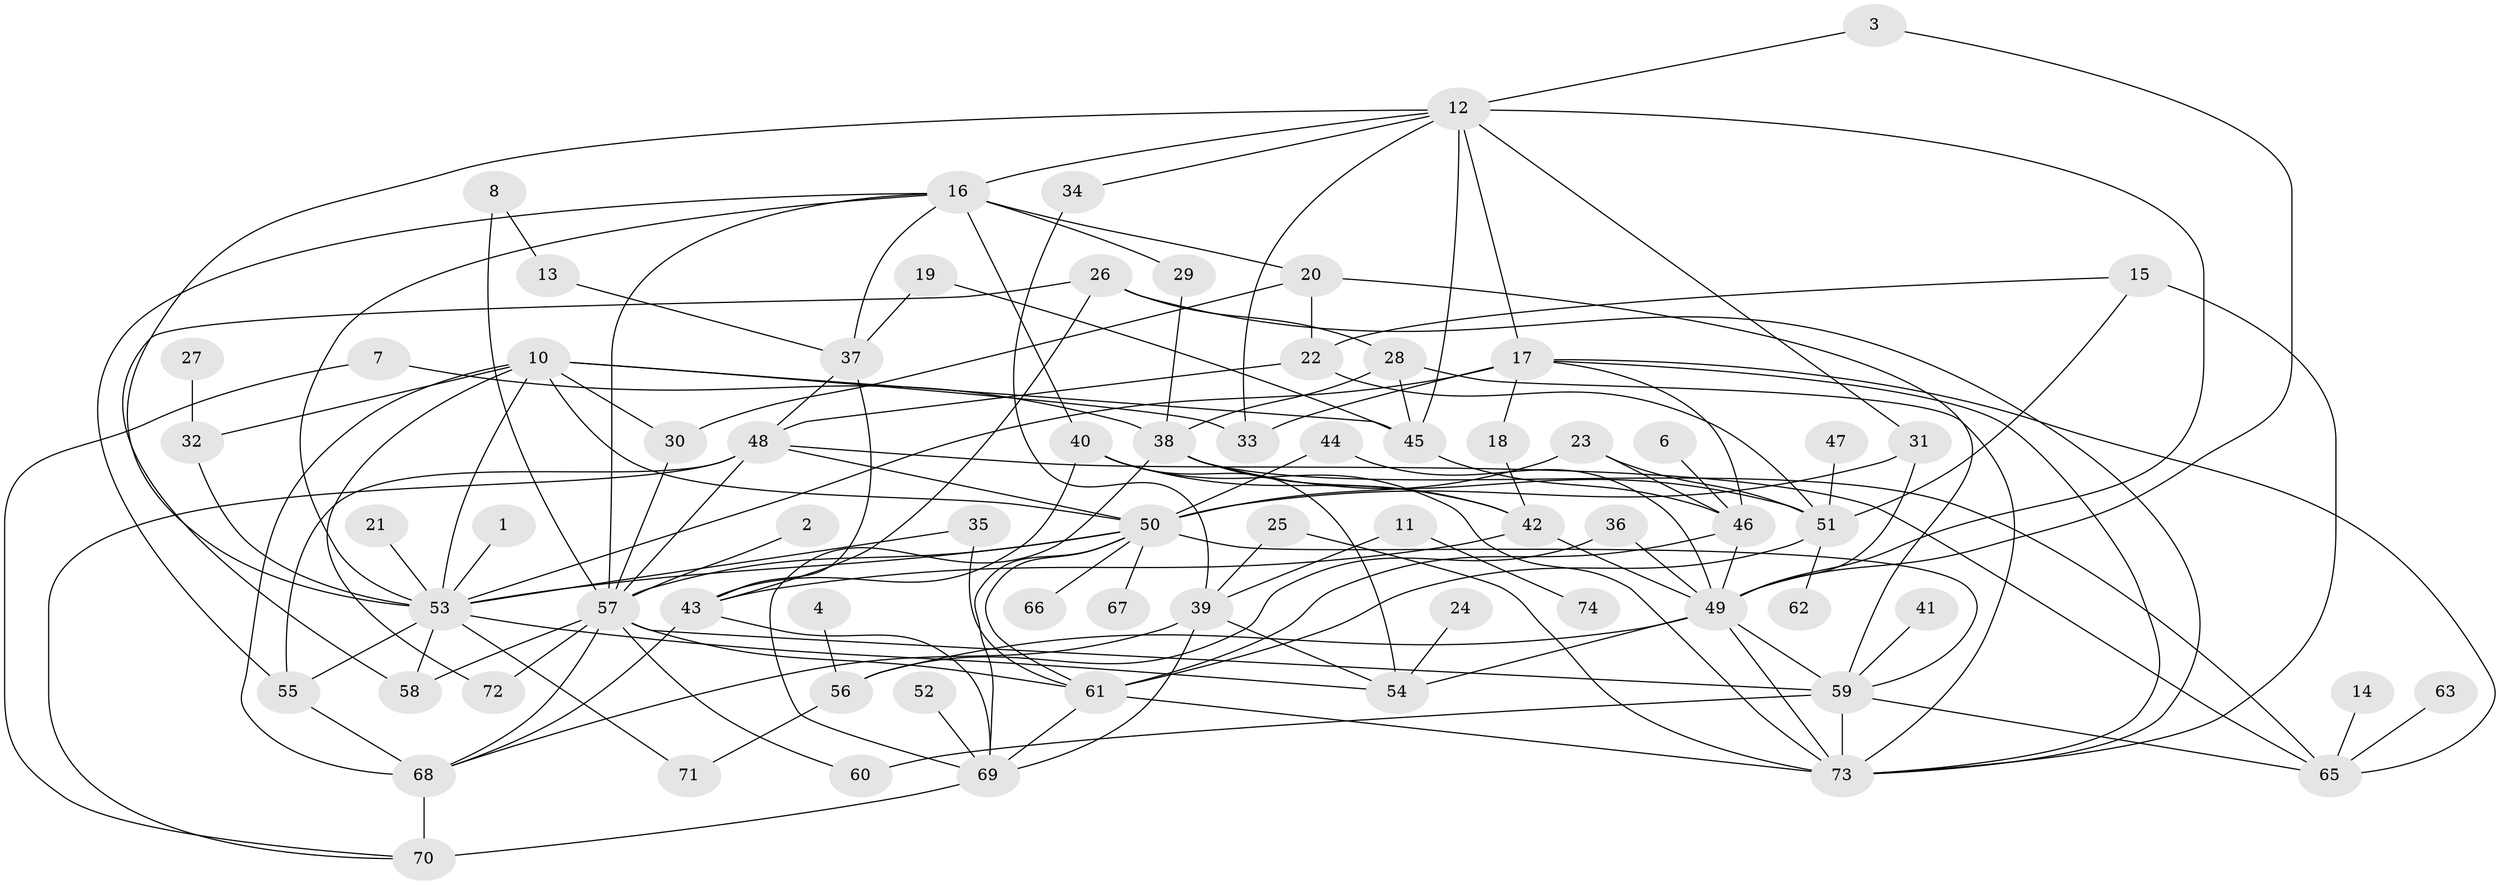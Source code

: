 // original degree distribution, {4: 0.16216216216216217, 1: 0.1554054054054054, 2: 0.2972972972972973, 5: 0.14189189189189189, 6: 0.060810810810810814, 3: 0.1554054054054054, 0: 0.02027027027027027, 7: 0.006756756756756757}
// Generated by graph-tools (version 1.1) at 2025/25/03/09/25 03:25:19]
// undirected, 71 vertices, 142 edges
graph export_dot {
graph [start="1"]
  node [color=gray90,style=filled];
  1;
  2;
  3;
  4;
  6;
  7;
  8;
  10;
  11;
  12;
  13;
  14;
  15;
  16;
  17;
  18;
  19;
  20;
  21;
  22;
  23;
  24;
  25;
  26;
  27;
  28;
  29;
  30;
  31;
  32;
  33;
  34;
  35;
  36;
  37;
  38;
  39;
  40;
  41;
  42;
  43;
  44;
  45;
  46;
  47;
  48;
  49;
  50;
  51;
  52;
  53;
  54;
  55;
  56;
  57;
  58;
  59;
  60;
  61;
  62;
  63;
  65;
  66;
  67;
  68;
  69;
  70;
  71;
  72;
  73;
  74;
  1 -- 53 [weight=1.0];
  2 -- 57 [weight=1.0];
  3 -- 12 [weight=1.0];
  3 -- 49 [weight=1.0];
  4 -- 56 [weight=1.0];
  6 -- 46 [weight=1.0];
  7 -- 38 [weight=1.0];
  7 -- 70 [weight=1.0];
  8 -- 13 [weight=1.0];
  8 -- 57 [weight=1.0];
  10 -- 30 [weight=1.0];
  10 -- 32 [weight=1.0];
  10 -- 33 [weight=1.0];
  10 -- 45 [weight=1.0];
  10 -- 50 [weight=1.0];
  10 -- 53 [weight=1.0];
  10 -- 68 [weight=1.0];
  10 -- 72 [weight=1.0];
  11 -- 39 [weight=1.0];
  11 -- 74 [weight=1.0];
  12 -- 16 [weight=1.0];
  12 -- 17 [weight=1.0];
  12 -- 31 [weight=1.0];
  12 -- 33 [weight=1.0];
  12 -- 34 [weight=1.0];
  12 -- 45 [weight=1.0];
  12 -- 49 [weight=1.0];
  12 -- 53 [weight=1.0];
  13 -- 37 [weight=1.0];
  14 -- 65 [weight=1.0];
  15 -- 22 [weight=1.0];
  15 -- 51 [weight=1.0];
  15 -- 73 [weight=1.0];
  16 -- 20 [weight=1.0];
  16 -- 29 [weight=1.0];
  16 -- 37 [weight=1.0];
  16 -- 40 [weight=1.0];
  16 -- 53 [weight=1.0];
  16 -- 55 [weight=1.0];
  16 -- 57 [weight=1.0];
  17 -- 18 [weight=1.0];
  17 -- 33 [weight=1.0];
  17 -- 46 [weight=1.0];
  17 -- 53 [weight=1.0];
  17 -- 65 [weight=1.0];
  17 -- 73 [weight=1.0];
  18 -- 42 [weight=1.0];
  19 -- 37 [weight=1.0];
  19 -- 45 [weight=1.0];
  20 -- 22 [weight=1.0];
  20 -- 30 [weight=1.0];
  20 -- 59 [weight=1.0];
  21 -- 53 [weight=1.0];
  22 -- 48 [weight=1.0];
  22 -- 51 [weight=1.0];
  23 -- 46 [weight=1.0];
  23 -- 50 [weight=1.0];
  23 -- 51 [weight=1.0];
  24 -- 54 [weight=1.0];
  25 -- 39 [weight=1.0];
  25 -- 73 [weight=1.0];
  26 -- 28 [weight=1.0];
  26 -- 43 [weight=1.0];
  26 -- 58 [weight=1.0];
  26 -- 73 [weight=1.0];
  27 -- 32 [weight=1.0];
  28 -- 38 [weight=1.0];
  28 -- 45 [weight=1.0];
  28 -- 73 [weight=1.0];
  29 -- 38 [weight=1.0];
  30 -- 57 [weight=1.0];
  31 -- 49 [weight=1.0];
  31 -- 50 [weight=1.0];
  32 -- 53 [weight=1.0];
  34 -- 39 [weight=1.0];
  35 -- 53 [weight=1.0];
  35 -- 61 [weight=1.0];
  36 -- 49 [weight=1.0];
  36 -- 56 [weight=1.0];
  37 -- 43 [weight=1.0];
  37 -- 48 [weight=1.0];
  38 -- 42 [weight=1.0];
  38 -- 51 [weight=1.0];
  38 -- 65 [weight=1.0];
  38 -- 69 [weight=1.0];
  39 -- 54 [weight=1.0];
  39 -- 68 [weight=1.0];
  39 -- 69 [weight=1.0];
  40 -- 42 [weight=1.0];
  40 -- 43 [weight=1.0];
  40 -- 54 [weight=1.0];
  40 -- 73 [weight=1.0];
  41 -- 59 [weight=1.0];
  42 -- 43 [weight=1.0];
  42 -- 49 [weight=1.0];
  43 -- 68 [weight=1.0];
  43 -- 69 [weight=1.0];
  44 -- 49 [weight=1.0];
  44 -- 50 [weight=1.0];
  45 -- 46 [weight=1.0];
  46 -- 49 [weight=1.0];
  46 -- 61 [weight=1.0];
  47 -- 51 [weight=1.0];
  48 -- 50 [weight=1.0];
  48 -- 55 [weight=1.0];
  48 -- 57 [weight=1.0];
  48 -- 65 [weight=1.0];
  48 -- 70 [weight=1.0];
  49 -- 54 [weight=1.0];
  49 -- 56 [weight=1.0];
  49 -- 59 [weight=1.0];
  49 -- 73 [weight=1.0];
  50 -- 53 [weight=1.0];
  50 -- 57 [weight=1.0];
  50 -- 59 [weight=1.0];
  50 -- 61 [weight=2.0];
  50 -- 66 [weight=1.0];
  50 -- 67 [weight=1.0];
  50 -- 69 [weight=1.0];
  51 -- 61 [weight=1.0];
  51 -- 62 [weight=1.0];
  52 -- 69 [weight=1.0];
  53 -- 54 [weight=1.0];
  53 -- 55 [weight=1.0];
  53 -- 58 [weight=1.0];
  53 -- 71 [weight=1.0];
  55 -- 68 [weight=1.0];
  56 -- 71 [weight=1.0];
  57 -- 58 [weight=1.0];
  57 -- 59 [weight=2.0];
  57 -- 60 [weight=1.0];
  57 -- 61 [weight=1.0];
  57 -- 68 [weight=1.0];
  57 -- 72 [weight=2.0];
  59 -- 60 [weight=1.0];
  59 -- 65 [weight=1.0];
  59 -- 73 [weight=1.0];
  61 -- 69 [weight=1.0];
  61 -- 73 [weight=1.0];
  63 -- 65 [weight=1.0];
  68 -- 70 [weight=2.0];
  69 -- 70 [weight=1.0];
}
